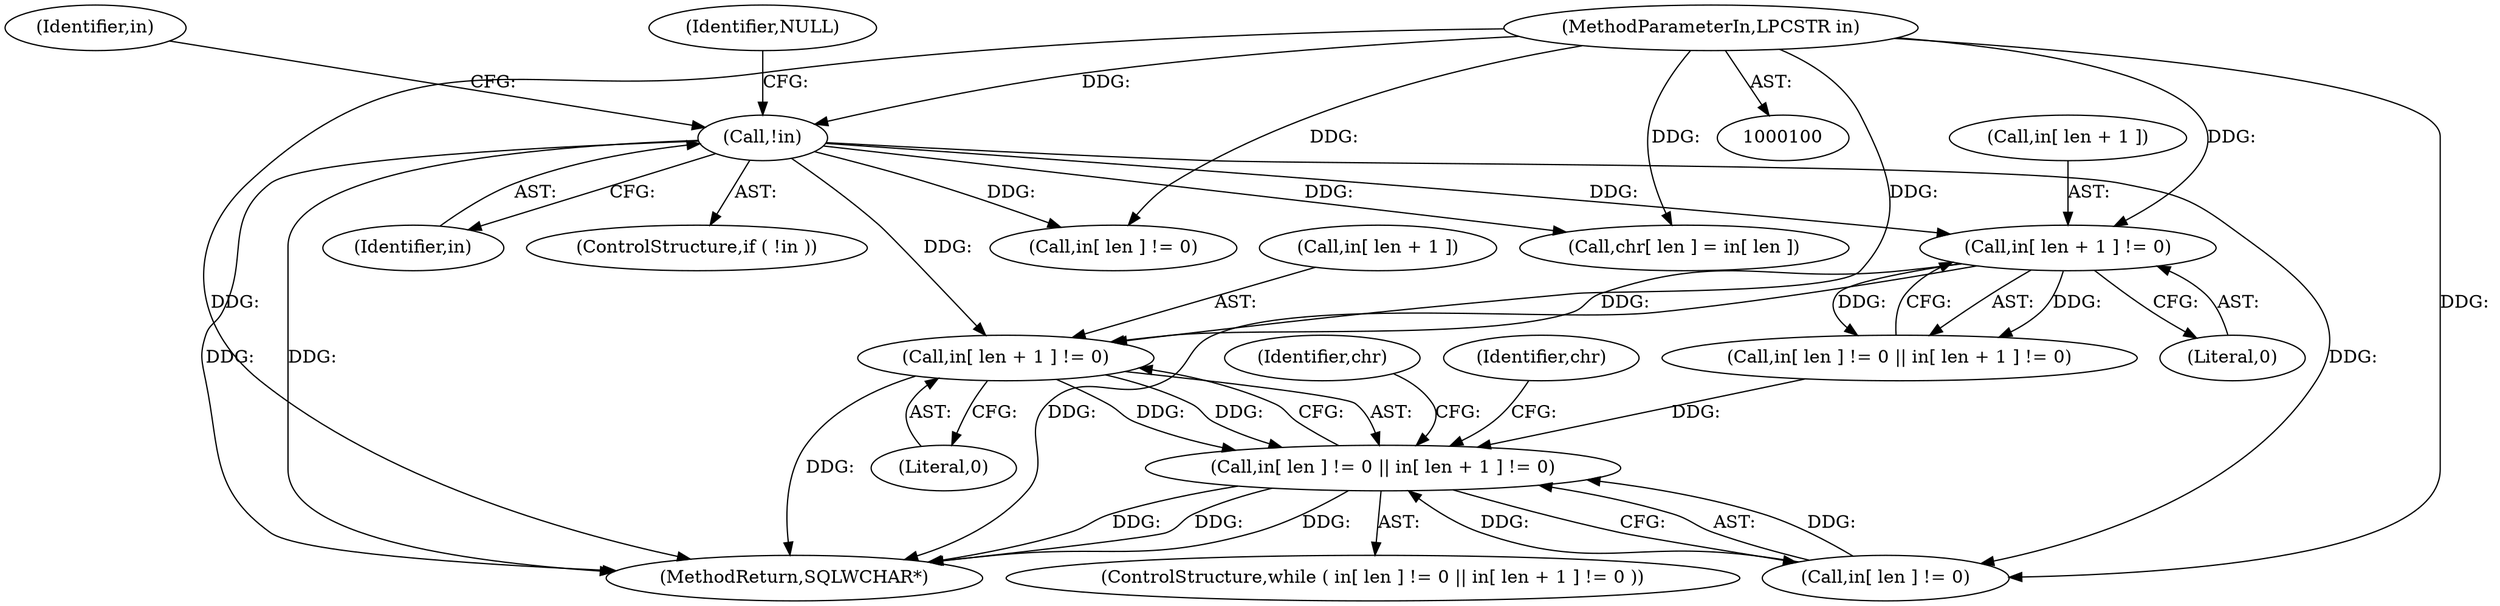 digraph "0_unixODBC_45ef78e037f578b15fc58938a3a3251655e71d6f#diff-d52750c7ba4e594410438569d8e2963aL24_3@array" {
"1000150" [label="(Call,in[ len + 1 ] != 0)"];
"1000121" [label="(Call,in[ len + 1 ] != 0)"];
"1000109" [label="(Call,!in)"];
"1000101" [label="(MethodParameterIn,LPCSTR in)"];
"1000144" [label="(Call,in[ len ] != 0 || in[ len + 1 ] != 0)"];
"1000116" [label="(Call,in[ len ] != 0)"];
"1000143" [label="(ControlStructure,while ( in[ len ] != 0 || in[ len + 1 ] != 0 ))"];
"1000156" [label="(Literal,0)"];
"1000150" [label="(Call,in[ len + 1 ] != 0)"];
"1000118" [label="(Identifier,in)"];
"1000115" [label="(Call,in[ len ] != 0 || in[ len + 1 ] != 0)"];
"1000110" [label="(Identifier,in)"];
"1000145" [label="(Call,in[ len ] != 0)"];
"1000108" [label="(ControlStructure,if ( !in ))"];
"1000127" [label="(Literal,0)"];
"1000144" [label="(Call,in[ len ] != 0 || in[ len + 1 ] != 0)"];
"1000121" [label="(Call,in[ len + 1 ] != 0)"];
"1000101" [label="(MethodParameterIn,LPCSTR in)"];
"1000158" [label="(Call,chr[ len ] = in[ len ])"];
"1000113" [label="(Identifier,NULL)"];
"1000109" [label="(Call,!in)"];
"1000122" [label="(Call,in[ len + 1 ])"];
"1000160" [label="(Identifier,chr)"];
"1000181" [label="(MethodReturn,SQLWCHAR*)"];
"1000151" [label="(Call,in[ len + 1 ])"];
"1000169" [label="(Identifier,chr)"];
"1000150" -> "1000144"  [label="AST: "];
"1000150" -> "1000156"  [label="CFG: "];
"1000151" -> "1000150"  [label="AST: "];
"1000156" -> "1000150"  [label="AST: "];
"1000144" -> "1000150"  [label="CFG: "];
"1000150" -> "1000181"  [label="DDG: "];
"1000150" -> "1000144"  [label="DDG: "];
"1000150" -> "1000144"  [label="DDG: "];
"1000121" -> "1000150"  [label="DDG: "];
"1000109" -> "1000150"  [label="DDG: "];
"1000101" -> "1000150"  [label="DDG: "];
"1000121" -> "1000115"  [label="AST: "];
"1000121" -> "1000127"  [label="CFG: "];
"1000122" -> "1000121"  [label="AST: "];
"1000127" -> "1000121"  [label="AST: "];
"1000115" -> "1000121"  [label="CFG: "];
"1000121" -> "1000181"  [label="DDG: "];
"1000121" -> "1000115"  [label="DDG: "];
"1000121" -> "1000115"  [label="DDG: "];
"1000109" -> "1000121"  [label="DDG: "];
"1000101" -> "1000121"  [label="DDG: "];
"1000109" -> "1000108"  [label="AST: "];
"1000109" -> "1000110"  [label="CFG: "];
"1000110" -> "1000109"  [label="AST: "];
"1000113" -> "1000109"  [label="CFG: "];
"1000118" -> "1000109"  [label="CFG: "];
"1000109" -> "1000181"  [label="DDG: "];
"1000109" -> "1000181"  [label="DDG: "];
"1000101" -> "1000109"  [label="DDG: "];
"1000109" -> "1000116"  [label="DDG: "];
"1000109" -> "1000145"  [label="DDG: "];
"1000109" -> "1000158"  [label="DDG: "];
"1000101" -> "1000100"  [label="AST: "];
"1000101" -> "1000181"  [label="DDG: "];
"1000101" -> "1000116"  [label="DDG: "];
"1000101" -> "1000145"  [label="DDG: "];
"1000101" -> "1000158"  [label="DDG: "];
"1000144" -> "1000143"  [label="AST: "];
"1000144" -> "1000145"  [label="CFG: "];
"1000145" -> "1000144"  [label="AST: "];
"1000160" -> "1000144"  [label="CFG: "];
"1000169" -> "1000144"  [label="CFG: "];
"1000144" -> "1000181"  [label="DDG: "];
"1000144" -> "1000181"  [label="DDG: "];
"1000144" -> "1000181"  [label="DDG: "];
"1000145" -> "1000144"  [label="DDG: "];
"1000145" -> "1000144"  [label="DDG: "];
"1000115" -> "1000144"  [label="DDG: "];
}
